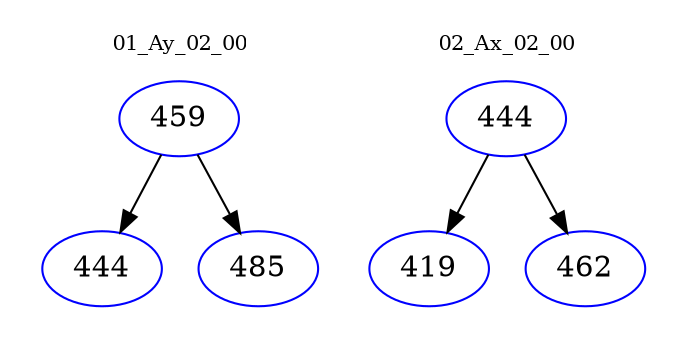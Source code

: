 digraph{
subgraph cluster_0 {
color = white
label = "01_Ay_02_00";
fontsize=10;
T0_459 [label="459", color="blue"]
T0_459 -> T0_444 [color="black"]
T0_444 [label="444", color="blue"]
T0_459 -> T0_485 [color="black"]
T0_485 [label="485", color="blue"]
}
subgraph cluster_1 {
color = white
label = "02_Ax_02_00";
fontsize=10;
T1_444 [label="444", color="blue"]
T1_444 -> T1_419 [color="black"]
T1_419 [label="419", color="blue"]
T1_444 -> T1_462 [color="black"]
T1_462 [label="462", color="blue"]
}
}
